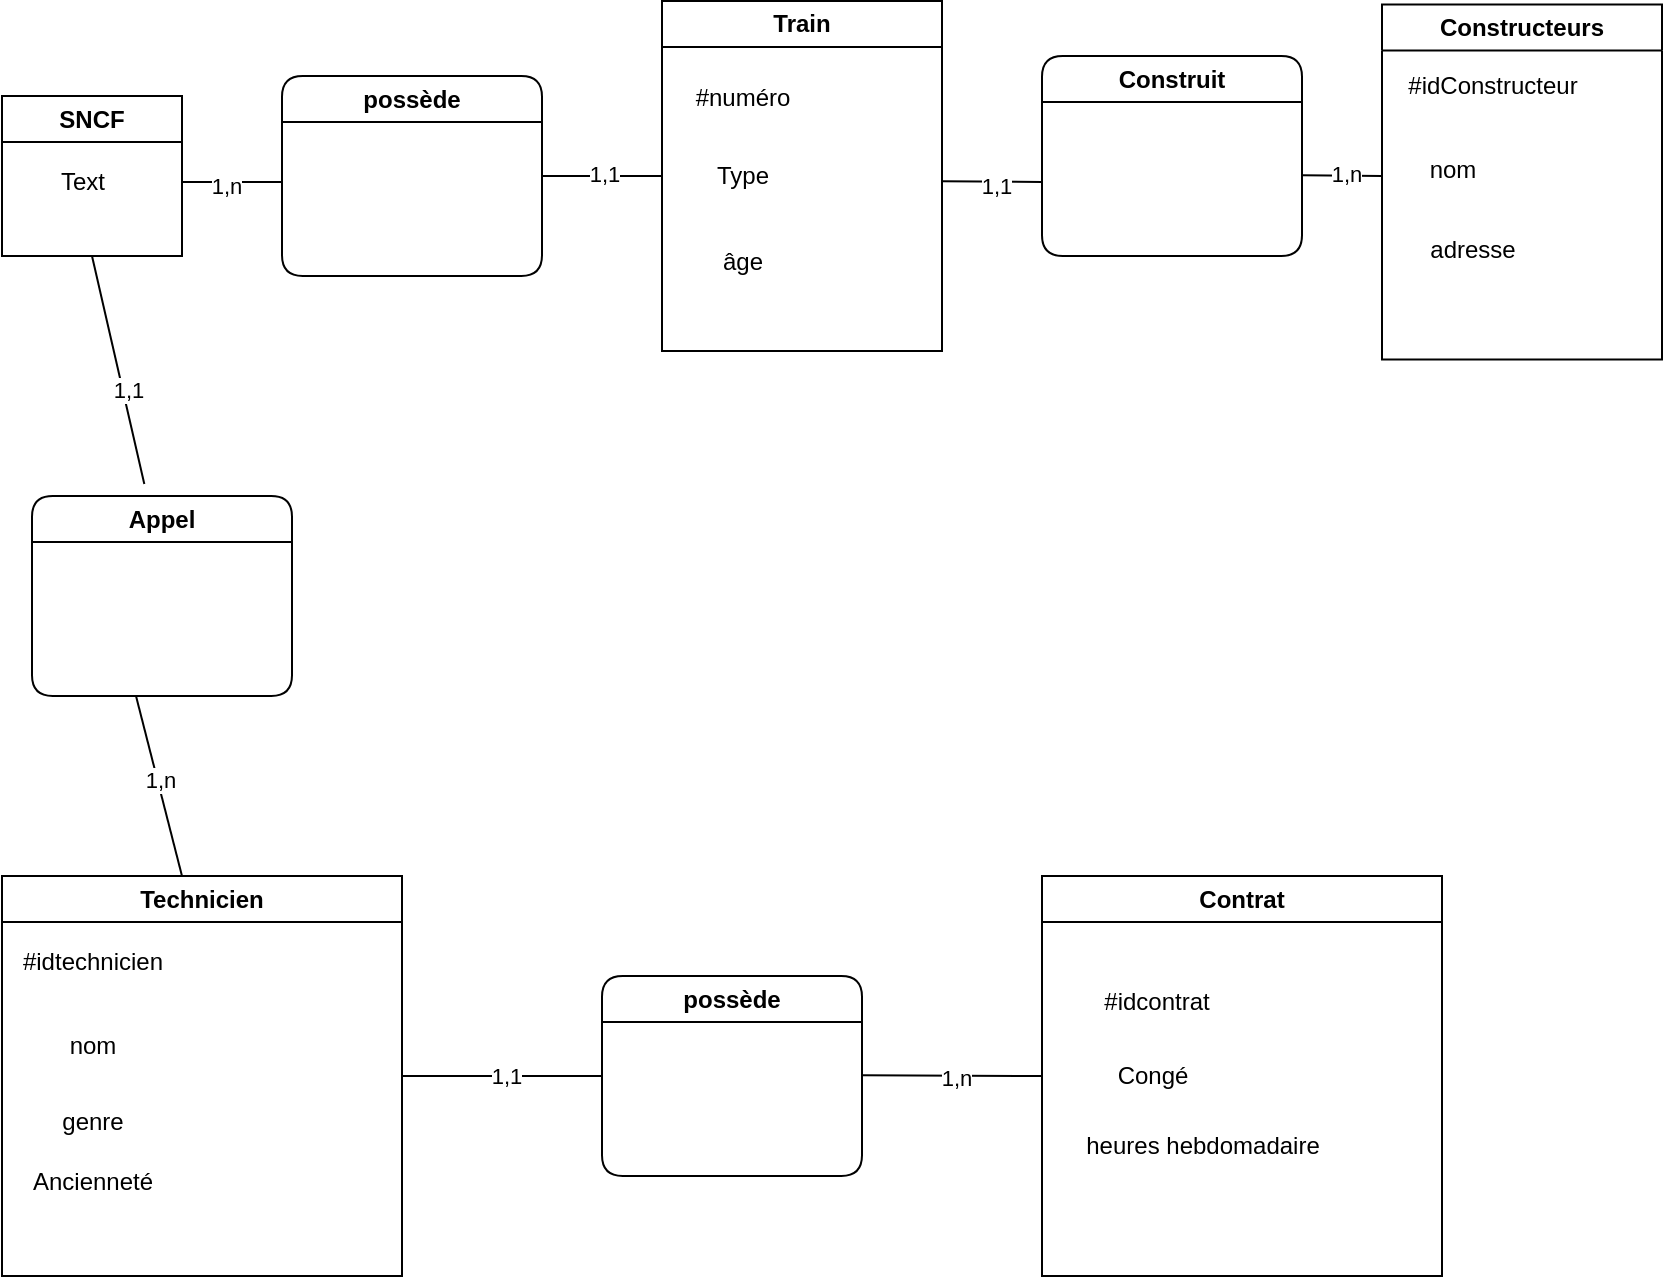 <mxfile version="21.8.2" type="github">
  <diagram name="Page-1" id="RptNpgB0NOVmOBHb8Ufr">
    <mxGraphModel dx="1171" dy="858" grid="1" gridSize="10" guides="1" tooltips="1" connect="1" arrows="1" fold="1" page="1" pageScale="1" pageWidth="827" pageHeight="1169" math="0" shadow="0">
      <root>
        <mxCell id="0" />
        <mxCell id="1" parent="0" />
        <mxCell id="SpCbUfIMT-LrCJDx6mqJ-2" value="SNCF" style="swimlane;whiteSpace=wrap;html=1;" parent="1" vertex="1">
          <mxGeometry y="80" width="90" height="80" as="geometry" />
        </mxCell>
        <mxCell id="SpCbUfIMT-LrCJDx6mqJ-4" value="Train" style="swimlane;whiteSpace=wrap;html=1;" parent="1" vertex="1">
          <mxGeometry x="330" y="32.5" width="140" height="175" as="geometry" />
        </mxCell>
        <mxCell id="SpCbUfIMT-LrCJDx6mqJ-8" value="Type" style="text;html=1;align=center;verticalAlign=middle;resizable=0;points=[];autosize=1;strokeColor=none;fillColor=none;" parent="SpCbUfIMT-LrCJDx6mqJ-4" vertex="1">
          <mxGeometry x="15" y="72.5" width="50" height="30" as="geometry" />
        </mxCell>
        <mxCell id="SpCbUfIMT-LrCJDx6mqJ-7" value="#numéro" style="text;html=1;align=center;verticalAlign=middle;resizable=0;points=[];autosize=1;strokeColor=none;fillColor=none;" parent="SpCbUfIMT-LrCJDx6mqJ-4" vertex="1">
          <mxGeometry x="5" y="33" width="70" height="30" as="geometry" />
        </mxCell>
        <mxCell id="SpCbUfIMT-LrCJDx6mqJ-9" value="âge" style="text;html=1;align=center;verticalAlign=middle;resizable=0;points=[];autosize=1;strokeColor=none;fillColor=none;" parent="SpCbUfIMT-LrCJDx6mqJ-4" vertex="1">
          <mxGeometry x="20" y="115" width="40" height="30" as="geometry" />
        </mxCell>
        <mxCell id="SpCbUfIMT-LrCJDx6mqJ-5" value="Constructeurs" style="swimlane;whiteSpace=wrap;html=1;" parent="1" vertex="1">
          <mxGeometry x="690" y="34.25" width="140" height="177.5" as="geometry" />
        </mxCell>
        <mxCell id="SpCbUfIMT-LrCJDx6mqJ-10" value="#idConstructeur" style="text;html=1;align=center;verticalAlign=middle;resizable=0;points=[];autosize=1;strokeColor=none;fillColor=none;" parent="SpCbUfIMT-LrCJDx6mqJ-5" vertex="1">
          <mxGeometry y="25.5" width="110" height="30" as="geometry" />
        </mxCell>
        <mxCell id="SpCbUfIMT-LrCJDx6mqJ-12" value="adresse" style="text;html=1;align=center;verticalAlign=middle;resizable=0;points=[];autosize=1;strokeColor=none;fillColor=none;" parent="SpCbUfIMT-LrCJDx6mqJ-5" vertex="1">
          <mxGeometry x="10" y="107.5" width="70" height="30" as="geometry" />
        </mxCell>
        <mxCell id="SpCbUfIMT-LrCJDx6mqJ-11" value="nom" style="text;html=1;align=center;verticalAlign=middle;resizable=0;points=[];autosize=1;strokeColor=none;fillColor=none;" parent="SpCbUfIMT-LrCJDx6mqJ-5" vertex="1">
          <mxGeometry x="10" y="67.5" width="50" height="30" as="geometry" />
        </mxCell>
        <mxCell id="SpCbUfIMT-LrCJDx6mqJ-6" value="Text" style="text;html=1;align=center;verticalAlign=middle;resizable=0;points=[];autosize=1;strokeColor=none;fillColor=none;" parent="1" vertex="1">
          <mxGeometry x="15" y="108" width="50" height="30" as="geometry" />
        </mxCell>
        <mxCell id="SpCbUfIMT-LrCJDx6mqJ-13" value="Technicien" style="swimlane;whiteSpace=wrap;html=1;" parent="1" vertex="1">
          <mxGeometry y="470" width="200" height="200" as="geometry" />
        </mxCell>
        <mxCell id="SpCbUfIMT-LrCJDx6mqJ-14" value="#idtechnicien" style="text;html=1;align=center;verticalAlign=middle;resizable=0;points=[];autosize=1;strokeColor=none;fillColor=none;" parent="SpCbUfIMT-LrCJDx6mqJ-13" vertex="1">
          <mxGeometry y="28" width="90" height="30" as="geometry" />
        </mxCell>
        <mxCell id="SpCbUfIMT-LrCJDx6mqJ-15" value="nom" style="text;html=1;align=center;verticalAlign=middle;resizable=0;points=[];autosize=1;strokeColor=none;fillColor=none;" parent="SpCbUfIMT-LrCJDx6mqJ-13" vertex="1">
          <mxGeometry x="20" y="70" width="50" height="30" as="geometry" />
        </mxCell>
        <mxCell id="SpCbUfIMT-LrCJDx6mqJ-17" value="Ancienneté" style="text;html=1;align=center;verticalAlign=middle;resizable=0;points=[];autosize=1;strokeColor=none;fillColor=none;" parent="SpCbUfIMT-LrCJDx6mqJ-13" vertex="1">
          <mxGeometry x="5" y="138" width="80" height="30" as="geometry" />
        </mxCell>
        <mxCell id="SpCbUfIMT-LrCJDx6mqJ-16" value="genre" style="text;html=1;align=center;verticalAlign=middle;resizable=0;points=[];autosize=1;strokeColor=none;fillColor=none;" parent="SpCbUfIMT-LrCJDx6mqJ-13" vertex="1">
          <mxGeometry x="20" y="108" width="50" height="30" as="geometry" />
        </mxCell>
        <mxCell id="SpCbUfIMT-LrCJDx6mqJ-21" value="Contrat" style="swimlane;whiteSpace=wrap;html=1;" parent="1" vertex="1">
          <mxGeometry x="520" y="470" width="200" height="200" as="geometry" />
        </mxCell>
        <mxCell id="SpCbUfIMT-LrCJDx6mqJ-22" value="#idcontrat" style="text;html=1;align=center;verticalAlign=middle;resizable=0;points=[];autosize=1;strokeColor=none;fillColor=none;" parent="SpCbUfIMT-LrCJDx6mqJ-21" vertex="1">
          <mxGeometry x="17" y="48" width="80" height="30" as="geometry" />
        </mxCell>
        <mxCell id="SpCbUfIMT-LrCJDx6mqJ-23" value="Congé" style="text;html=1;align=center;verticalAlign=middle;resizable=0;points=[];autosize=1;strokeColor=none;fillColor=none;" parent="SpCbUfIMT-LrCJDx6mqJ-21" vertex="1">
          <mxGeometry x="25" y="85" width="60" height="30" as="geometry" />
        </mxCell>
        <mxCell id="SpCbUfIMT-LrCJDx6mqJ-24" value="heures hebdomadaire" style="text;html=1;align=center;verticalAlign=middle;resizable=0;points=[];autosize=1;strokeColor=none;fillColor=none;" parent="SpCbUfIMT-LrCJDx6mqJ-21" vertex="1">
          <mxGeometry x="10" y="120" width="140" height="30" as="geometry" />
        </mxCell>
        <mxCell id="SpCbUfIMT-LrCJDx6mqJ-28" value="possède" style="swimlane;whiteSpace=wrap;html=1;rounded=1;" parent="1" vertex="1">
          <mxGeometry x="140" y="70" width="130" height="100" as="geometry" />
        </mxCell>
        <mxCell id="SpCbUfIMT-LrCJDx6mqJ-29" value="Construit" style="swimlane;whiteSpace=wrap;html=1;rounded=1;" parent="1" vertex="1">
          <mxGeometry x="520" y="60" width="130" height="100" as="geometry" />
        </mxCell>
        <mxCell id="SpCbUfIMT-LrCJDx6mqJ-30" value="Appel" style="swimlane;whiteSpace=wrap;html=1;rounded=1;" parent="1" vertex="1">
          <mxGeometry x="15" y="280" width="130" height="100" as="geometry" />
        </mxCell>
        <mxCell id="SpCbUfIMT-LrCJDx6mqJ-31" value="possède" style="swimlane;whiteSpace=wrap;html=1;rounded=1;" parent="1" vertex="1">
          <mxGeometry x="300" y="520" width="130" height="100" as="geometry" />
        </mxCell>
        <mxCell id="SpCbUfIMT-LrCJDx6mqJ-32" value="" style="endArrow=none;html=1;rounded=0;entryX=0.5;entryY=1;entryDx=0;entryDy=0;exitX=0.432;exitY=-0.06;exitDx=0;exitDy=0;exitPerimeter=0;" parent="1" source="SpCbUfIMT-LrCJDx6mqJ-30" target="SpCbUfIMT-LrCJDx6mqJ-2" edge="1">
          <mxGeometry width="50" height="50" relative="1" as="geometry">
            <mxPoint x="250" y="270" as="sourcePoint" />
            <mxPoint x="300" y="220" as="targetPoint" />
          </mxGeometry>
        </mxCell>
        <mxCell id="SpCbUfIMT-LrCJDx6mqJ-45" value="1,1" style="edgeLabel;html=1;align=center;verticalAlign=middle;resizable=0;points=[];" parent="SpCbUfIMT-LrCJDx6mqJ-32" vertex="1" connectable="0">
          <mxGeometry x="-0.183" y="-2" relative="1" as="geometry">
            <mxPoint as="offset" />
          </mxGeometry>
        </mxCell>
        <mxCell id="SpCbUfIMT-LrCJDx6mqJ-33" value="" style="endArrow=none;html=1;rounded=0;entryX=0.5;entryY=1;entryDx=0;entryDy=0;" parent="1" edge="1">
          <mxGeometry width="50" height="50" relative="1" as="geometry">
            <mxPoint x="90" y="470" as="sourcePoint" />
            <mxPoint x="67" y="380" as="targetPoint" />
          </mxGeometry>
        </mxCell>
        <mxCell id="SpCbUfIMT-LrCJDx6mqJ-46" value="1,n" style="edgeLabel;html=1;align=center;verticalAlign=middle;resizable=0;points=[];" parent="SpCbUfIMT-LrCJDx6mqJ-33" vertex="1" connectable="0">
          <mxGeometry x="0.07" y="-1" relative="1" as="geometry">
            <mxPoint as="offset" />
          </mxGeometry>
        </mxCell>
        <mxCell id="SpCbUfIMT-LrCJDx6mqJ-34" value="" style="endArrow=none;html=1;rounded=0;entryX=0;entryY=0.5;entryDx=0;entryDy=0;" parent="1" target="SpCbUfIMT-LrCJDx6mqJ-31" edge="1">
          <mxGeometry width="50" height="50" relative="1" as="geometry">
            <mxPoint x="200" y="570" as="sourcePoint" />
            <mxPoint x="77" y="390" as="targetPoint" />
          </mxGeometry>
        </mxCell>
        <mxCell id="SpCbUfIMT-LrCJDx6mqJ-47" value="1,1" style="edgeLabel;html=1;align=center;verticalAlign=middle;resizable=0;points=[];" parent="SpCbUfIMT-LrCJDx6mqJ-34" vertex="1" connectable="0">
          <mxGeometry x="0.03" relative="1" as="geometry">
            <mxPoint as="offset" />
          </mxGeometry>
        </mxCell>
        <mxCell id="SpCbUfIMT-LrCJDx6mqJ-35" value="" style="endArrow=none;html=1;rounded=0;" parent="1" edge="1">
          <mxGeometry width="50" height="50" relative="1" as="geometry">
            <mxPoint x="430" y="569.57" as="sourcePoint" />
            <mxPoint x="520" y="570" as="targetPoint" />
          </mxGeometry>
        </mxCell>
        <mxCell id="SpCbUfIMT-LrCJDx6mqJ-48" value="1,n" style="edgeLabel;html=1;align=center;verticalAlign=middle;resizable=0;points=[];" parent="SpCbUfIMT-LrCJDx6mqJ-35" vertex="1" connectable="0">
          <mxGeometry x="0.039" y="-1" relative="1" as="geometry">
            <mxPoint as="offset" />
          </mxGeometry>
        </mxCell>
        <mxCell id="SpCbUfIMT-LrCJDx6mqJ-37" value="" style="endArrow=none;html=1;rounded=0;" parent="1" edge="1">
          <mxGeometry width="50" height="50" relative="1" as="geometry">
            <mxPoint x="90" y="123" as="sourcePoint" />
            <mxPoint x="140" y="123" as="targetPoint" />
          </mxGeometry>
        </mxCell>
        <mxCell id="SpCbUfIMT-LrCJDx6mqJ-41" value="1,n" style="edgeLabel;html=1;align=center;verticalAlign=middle;resizable=0;points=[];" parent="SpCbUfIMT-LrCJDx6mqJ-37" vertex="1" connectable="0">
          <mxGeometry x="-0.114" y="-2" relative="1" as="geometry">
            <mxPoint as="offset" />
          </mxGeometry>
        </mxCell>
        <mxCell id="SpCbUfIMT-LrCJDx6mqJ-38" value="" style="endArrow=none;html=1;rounded=0;exitX=1;exitY=0.5;exitDx=0;exitDy=0;entryX=0;entryY=0.5;entryDx=0;entryDy=0;" parent="1" source="SpCbUfIMT-LrCJDx6mqJ-28" target="SpCbUfIMT-LrCJDx6mqJ-4" edge="1">
          <mxGeometry width="50" height="50" relative="1" as="geometry">
            <mxPoint x="100" y="133" as="sourcePoint" />
            <mxPoint x="150" y="133" as="targetPoint" />
          </mxGeometry>
        </mxCell>
        <mxCell id="SpCbUfIMT-LrCJDx6mqJ-42" value="1,1" style="edgeLabel;html=1;align=center;verticalAlign=middle;resizable=0;points=[];" parent="SpCbUfIMT-LrCJDx6mqJ-38" vertex="1" connectable="0">
          <mxGeometry x="0.036" y="1" relative="1" as="geometry">
            <mxPoint as="offset" />
          </mxGeometry>
        </mxCell>
        <mxCell id="SpCbUfIMT-LrCJDx6mqJ-39" value="" style="endArrow=none;html=1;rounded=0;exitX=1;exitY=0.5;exitDx=0;exitDy=0;" parent="1" edge="1">
          <mxGeometry width="50" height="50" relative="1" as="geometry">
            <mxPoint x="470" y="122.57" as="sourcePoint" />
            <mxPoint x="520" y="123" as="targetPoint" />
          </mxGeometry>
        </mxCell>
        <mxCell id="SpCbUfIMT-LrCJDx6mqJ-43" value="1,1" style="edgeLabel;html=1;align=center;verticalAlign=middle;resizable=0;points=[];" parent="SpCbUfIMT-LrCJDx6mqJ-39" vertex="1" connectable="0">
          <mxGeometry x="0.07" y="-2" relative="1" as="geometry">
            <mxPoint as="offset" />
          </mxGeometry>
        </mxCell>
        <mxCell id="SpCbUfIMT-LrCJDx6mqJ-40" value="" style="endArrow=none;html=1;rounded=0;exitX=1;exitY=0.5;exitDx=0;exitDy=0;" parent="1" edge="1">
          <mxGeometry width="50" height="50" relative="1" as="geometry">
            <mxPoint x="650" y="119.57" as="sourcePoint" />
            <mxPoint x="690" y="120" as="targetPoint" />
          </mxGeometry>
        </mxCell>
        <mxCell id="SpCbUfIMT-LrCJDx6mqJ-44" value="1,n" style="edgeLabel;html=1;align=center;verticalAlign=middle;resizable=0;points=[];" parent="SpCbUfIMT-LrCJDx6mqJ-40" vertex="1" connectable="0">
          <mxGeometry x="0.076" y="1" relative="1" as="geometry">
            <mxPoint as="offset" />
          </mxGeometry>
        </mxCell>
      </root>
    </mxGraphModel>
  </diagram>
</mxfile>
